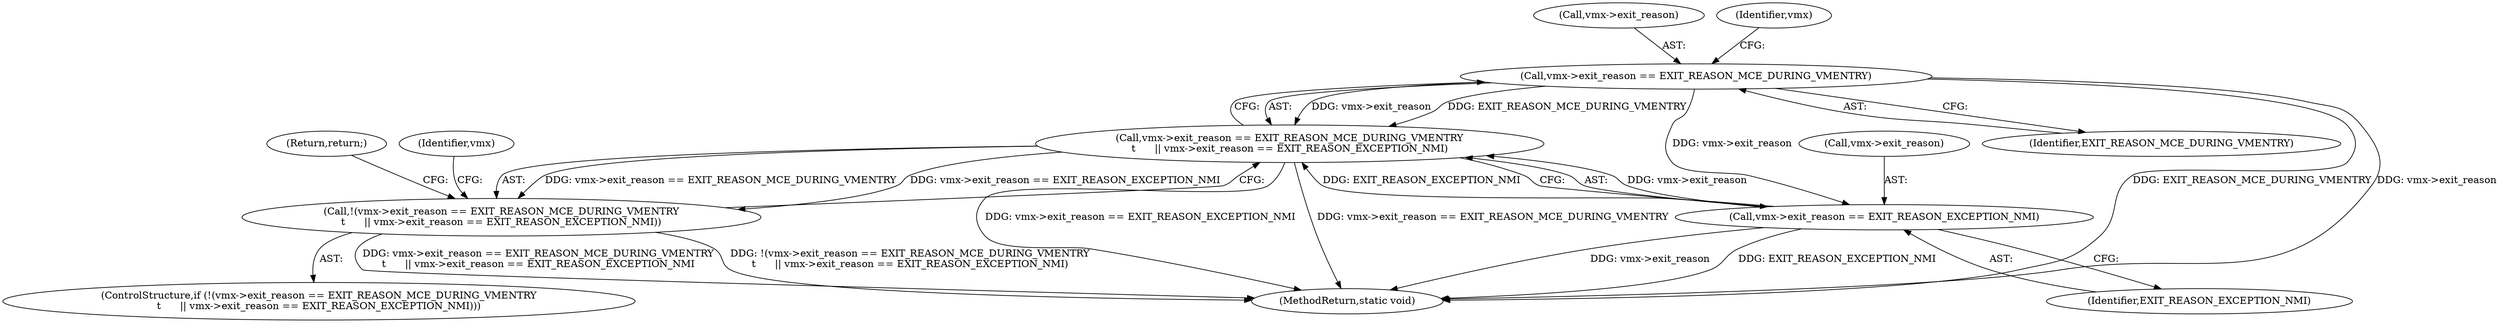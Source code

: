 digraph "0_linux_ef85b67385436ddc1998f45f1d6a210f935b3388_2@pointer" {
"1000109" [label="(Call,vmx->exit_reason == EXIT_REASON_MCE_DURING_VMENTRY)"];
"1000108" [label="(Call,vmx->exit_reason == EXIT_REASON_MCE_DURING_VMENTRY\n\t      || vmx->exit_reason == EXIT_REASON_EXCEPTION_NMI)"];
"1000107" [label="(Call,!(vmx->exit_reason == EXIT_REASON_MCE_DURING_VMENTRY\n\t      || vmx->exit_reason == EXIT_REASON_EXCEPTION_NMI))"];
"1000114" [label="(Call,vmx->exit_reason == EXIT_REASON_EXCEPTION_NMI)"];
"1000109" [label="(Call,vmx->exit_reason == EXIT_REASON_MCE_DURING_VMENTRY)"];
"1000106" [label="(ControlStructure,if (!(vmx->exit_reason == EXIT_REASON_MCE_DURING_VMENTRY\n\t      || vmx->exit_reason == EXIT_REASON_EXCEPTION_NMI)))"];
"1000122" [label="(Identifier,vmx)"];
"1000118" [label="(Identifier,EXIT_REASON_EXCEPTION_NMI)"];
"1000110" [label="(Call,vmx->exit_reason)"];
"1000107" [label="(Call,!(vmx->exit_reason == EXIT_REASON_MCE_DURING_VMENTRY\n\t      || vmx->exit_reason == EXIT_REASON_EXCEPTION_NMI))"];
"1000113" [label="(Identifier,EXIT_REASON_MCE_DURING_VMENTRY)"];
"1000119" [label="(Return,return;)"];
"1000108" [label="(Call,vmx->exit_reason == EXIT_REASON_MCE_DURING_VMENTRY\n\t      || vmx->exit_reason == EXIT_REASON_EXCEPTION_NMI)"];
"1000116" [label="(Identifier,vmx)"];
"1000114" [label="(Call,vmx->exit_reason == EXIT_REASON_EXCEPTION_NMI)"];
"1000151" [label="(MethodReturn,static void)"];
"1000115" [label="(Call,vmx->exit_reason)"];
"1000109" -> "1000108"  [label="AST: "];
"1000109" -> "1000113"  [label="CFG: "];
"1000110" -> "1000109"  [label="AST: "];
"1000113" -> "1000109"  [label="AST: "];
"1000116" -> "1000109"  [label="CFG: "];
"1000108" -> "1000109"  [label="CFG: "];
"1000109" -> "1000151"  [label="DDG: EXIT_REASON_MCE_DURING_VMENTRY"];
"1000109" -> "1000151"  [label="DDG: vmx->exit_reason"];
"1000109" -> "1000108"  [label="DDG: vmx->exit_reason"];
"1000109" -> "1000108"  [label="DDG: EXIT_REASON_MCE_DURING_VMENTRY"];
"1000109" -> "1000114"  [label="DDG: vmx->exit_reason"];
"1000108" -> "1000107"  [label="AST: "];
"1000108" -> "1000114"  [label="CFG: "];
"1000114" -> "1000108"  [label="AST: "];
"1000107" -> "1000108"  [label="CFG: "];
"1000108" -> "1000151"  [label="DDG: vmx->exit_reason == EXIT_REASON_EXCEPTION_NMI"];
"1000108" -> "1000151"  [label="DDG: vmx->exit_reason == EXIT_REASON_MCE_DURING_VMENTRY"];
"1000108" -> "1000107"  [label="DDG: vmx->exit_reason == EXIT_REASON_MCE_DURING_VMENTRY"];
"1000108" -> "1000107"  [label="DDG: vmx->exit_reason == EXIT_REASON_EXCEPTION_NMI"];
"1000114" -> "1000108"  [label="DDG: vmx->exit_reason"];
"1000114" -> "1000108"  [label="DDG: EXIT_REASON_EXCEPTION_NMI"];
"1000107" -> "1000106"  [label="AST: "];
"1000119" -> "1000107"  [label="CFG: "];
"1000122" -> "1000107"  [label="CFG: "];
"1000107" -> "1000151"  [label="DDG: vmx->exit_reason == EXIT_REASON_MCE_DURING_VMENTRY\n\t      || vmx->exit_reason == EXIT_REASON_EXCEPTION_NMI"];
"1000107" -> "1000151"  [label="DDG: !(vmx->exit_reason == EXIT_REASON_MCE_DURING_VMENTRY\n\t      || vmx->exit_reason == EXIT_REASON_EXCEPTION_NMI)"];
"1000114" -> "1000118"  [label="CFG: "];
"1000115" -> "1000114"  [label="AST: "];
"1000118" -> "1000114"  [label="AST: "];
"1000114" -> "1000151"  [label="DDG: vmx->exit_reason"];
"1000114" -> "1000151"  [label="DDG: EXIT_REASON_EXCEPTION_NMI"];
}
